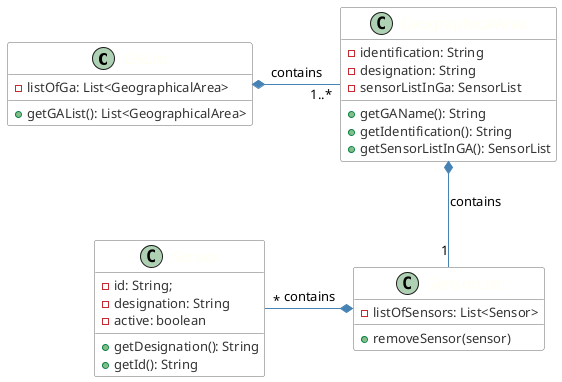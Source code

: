 @startuml

skinparam class {
	ArrowColor SteelBlue
	BorderColor Dimgray
	HeaderBackgroundColor SteelBlue
	BackgroundColor White
	FontName Calibri bold
	AttributeFontColor #333
	AttributeFontName Calibri
	AttributeFontSize 13
	FontColor Ivory
	FontSize 15
}

class GAList{
- listOfGa: List<GeographicalArea>
+ getGAList(): List<GeographicalArea>

}

class GeographicalArea{
- identification: String
- designation: String
- sensorListInGa: SensorList
+ getGAName(): String
+ getIdentification(): String
+ getSensorListInGA(): SensorList
}


class SensorList{
- listOfSensors: List<Sensor>
+ removeSensor(sensor)
}

class Sensor {
- id: String;
- designation: String
- active: boolean
+ getDesignation(): String
+ getId(): String
}

GAList *- "1..*"GeographicalArea: contains
GeographicalArea *-- "1"SensorList: contains
Sensor"*" -* SensorList: contains
@enduml